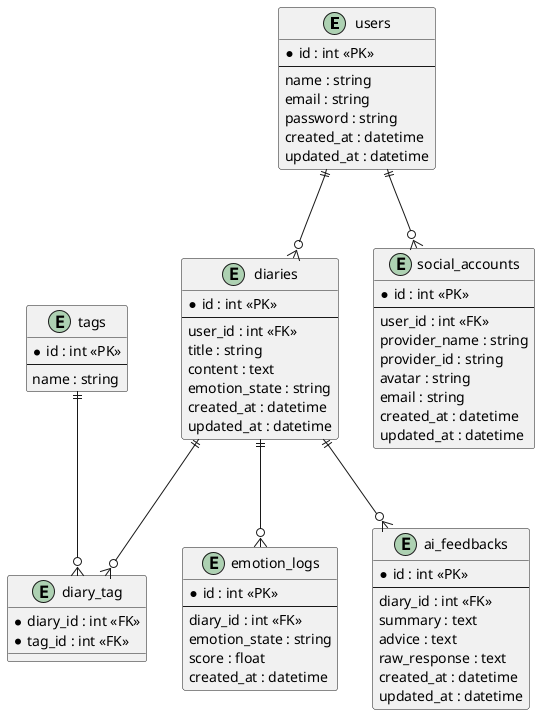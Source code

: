 @startuml

entity users {
  *id : int <<PK>>
  --
  name : string
  email : string
  password : string
  created_at : datetime
  updated_at : datetime
}

entity diaries {
  *id : int <<PK>>
  --
  user_id : int <<FK>>
  title : string
  content : text
  emotion_state : string
  created_at : datetime
  updated_at : datetime
}

entity ai_feedbacks {
  *id : int <<PK>>
  --
  diary_id : int <<FK>>
  summary : text
  advice : text
  raw_response : text
  created_at : datetime
  updated_at : datetime
}

entity tags {
  *id : int <<PK>>
  --
  name : string
}

entity diary_tag {
  *diary_id : int <<FK>>
  *tag_id : int <<FK>>
}

entity emotion_logs {
  *id : int <<PK>>
  --
  diary_id : int <<FK>>
  emotion_state : string
  score : float
  created_at : datetime
}

entity social_accounts {
  *id : int <<PK>>
  --
  user_id : int <<FK>>
  provider_name : string
  provider_id : string
  avatar : string
  email : string
  created_at : datetime
  updated_at : datetime
}

' リレーション定義
users ||--o{ diaries : ""
diaries ||--o{ ai_feedbacks : ""
diaries ||--o{ diary_tag : ""
tags ||--o{ diary_tag : ""
diaries ||--o{ emotion_logs : ""
users ||--o{ social_accounts : ""

@enduml
